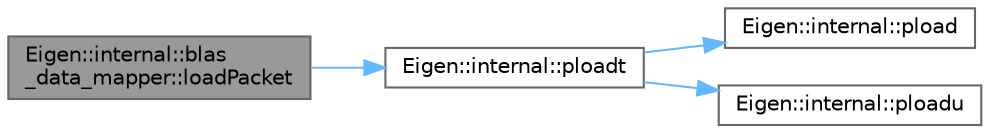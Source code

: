 digraph "Eigen::internal::blas_data_mapper::loadPacket"
{
 // LATEX_PDF_SIZE
  bgcolor="transparent";
  edge [fontname=Helvetica,fontsize=10,labelfontname=Helvetica,labelfontsize=10];
  node [fontname=Helvetica,fontsize=10,shape=box,height=0.2,width=0.4];
  rankdir="LR";
  Node1 [id="Node000001",label="Eigen::internal::blas\l_data_mapper::loadPacket",height=0.2,width=0.4,color="gray40", fillcolor="grey60", style="filled", fontcolor="black",tooltip=" "];
  Node1 -> Node2 [id="edge4_Node000001_Node000002",color="steelblue1",style="solid",tooltip=" "];
  Node2 [id="Node000002",label="Eigen::internal::ploadt",height=0.2,width=0.4,color="grey40", fillcolor="white", style="filled",URL="$namespace_eigen_1_1internal.html#ac12becb16e24b41520ac853b2b5bf2cb",tooltip=" "];
  Node2 -> Node3 [id="edge5_Node000002_Node000003",color="steelblue1",style="solid",tooltip=" "];
  Node3 [id="Node000003",label="Eigen::internal::pload",height=0.2,width=0.4,color="grey40", fillcolor="white", style="filled",URL="$namespace_eigen_1_1internal.html#ae25c18feab0271a245176a7a3f2dcd3d",tooltip=" "];
  Node2 -> Node4 [id="edge6_Node000002_Node000004",color="steelblue1",style="solid",tooltip=" "];
  Node4 [id="Node000004",label="Eigen::internal::ploadu",height=0.2,width=0.4,color="grey40", fillcolor="white", style="filled",URL="$namespace_eigen_1_1internal.html#a5987b33df9fc7e5bd824287307fac913",tooltip=" "];
}
